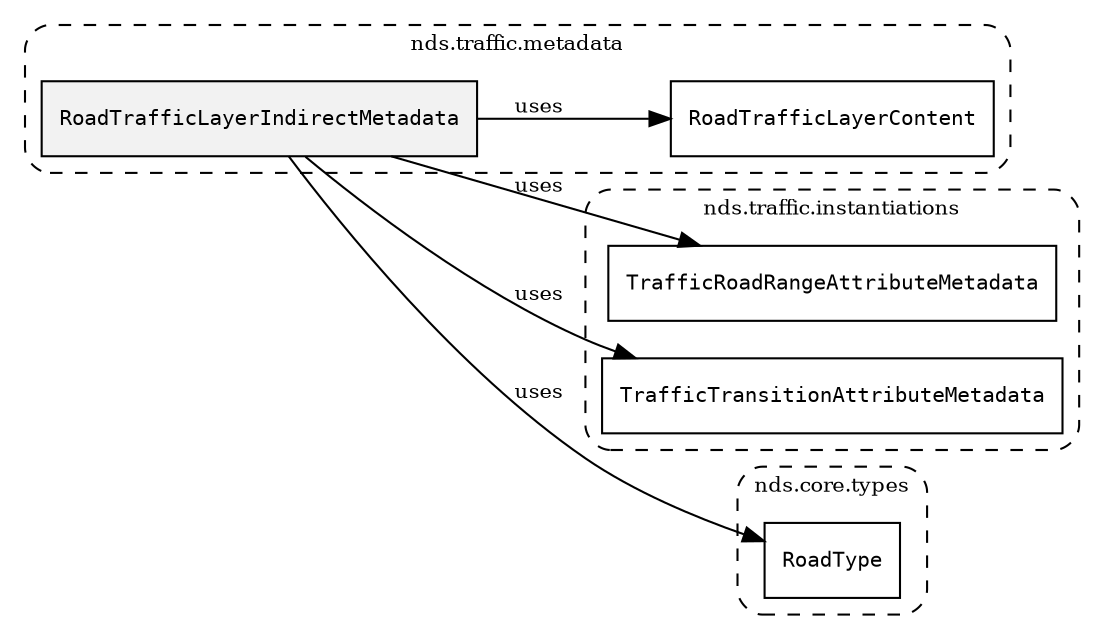 /**
 * This dot file creates symbol collaboration diagram for RoadTrafficLayerIndirectMetadata.
 */
digraph ZSERIO
{
    node [shape=box, fontsize=10];
    rankdir="LR";
    fontsize=10;
    tooltip="RoadTrafficLayerIndirectMetadata collaboration diagram";

    subgraph "cluster_nds.traffic.metadata"
    {
        style="dashed, rounded";
        label="nds.traffic.metadata";
        tooltip="Package nds.traffic.metadata";
        href="../../../content/packages/nds.traffic.metadata.html#Package-nds-traffic-metadata";
        target="_parent";

        "RoadTrafficLayerIndirectMetadata" [style="filled", fillcolor="#0000000D", target="_parent", label=<<font face="monospace"><table align="center" border="0" cellspacing="0" cellpadding="0"><tr><td href="../../../content/packages/nds.traffic.metadata.html#Structure-RoadTrafficLayerIndirectMetadata" title="Structure defined in nds.traffic.metadata">RoadTrafficLayerIndirectMetadata</td></tr></table></font>>];
        "RoadTrafficLayerContent" [target="_parent", label=<<font face="monospace"><table align="center" border="0" cellspacing="0" cellpadding="0"><tr><td href="../../../content/packages/nds.traffic.metadata.html#Bitmask-RoadTrafficLayerContent" title="Bitmask defined in nds.traffic.metadata">RoadTrafficLayerContent</td></tr></table></font>>];
    }

    subgraph "cluster_nds.traffic.instantiations"
    {
        style="dashed, rounded";
        label="nds.traffic.instantiations";
        tooltip="Package nds.traffic.instantiations";
        href="../../../content/packages/nds.traffic.instantiations.html#Package-nds-traffic-instantiations";
        target="_parent";

        "TrafficRoadRangeAttributeMetadata" [target="_parent", label=<<font face="monospace"><table align="center" border="0" cellspacing="0" cellpadding="0"><tr><td href="../../../content/packages/nds.traffic.instantiations.html#InstantiateType-TrafficRoadRangeAttributeMetadata" title="InstantiateType defined in nds.traffic.instantiations">TrafficRoadRangeAttributeMetadata</td></tr></table></font>>];
        "TrafficTransitionAttributeMetadata" [target="_parent", label=<<font face="monospace"><table align="center" border="0" cellspacing="0" cellpadding="0"><tr><td href="../../../content/packages/nds.traffic.instantiations.html#InstantiateType-TrafficTransitionAttributeMetadata" title="InstantiateType defined in nds.traffic.instantiations">TrafficTransitionAttributeMetadata</td></tr></table></font>>];
    }

    subgraph "cluster_nds.core.types"
    {
        style="dashed, rounded";
        label="nds.core.types";
        tooltip="Package nds.core.types";
        href="../../../content/packages/nds.core.types.html#Package-nds-core-types";
        target="_parent";

        "RoadType" [target="_parent", label=<<font face="monospace"><table align="center" border="0" cellspacing="0" cellpadding="0"><tr><td href="../../../content/packages/nds.core.types.html#Structure-RoadType" title="Structure defined in nds.core.types">RoadType</td></tr></table></font>>];
    }

    "RoadTrafficLayerIndirectMetadata" -> "RoadTrafficLayerContent" [label="uses", fontsize=10];
    "RoadTrafficLayerIndirectMetadata" -> "TrafficRoadRangeAttributeMetadata" [label="uses", fontsize=10];
    "RoadTrafficLayerIndirectMetadata" -> "TrafficTransitionAttributeMetadata" [label="uses", fontsize=10];
    "RoadTrafficLayerIndirectMetadata" -> "RoadType" [label="uses", fontsize=10];
}

